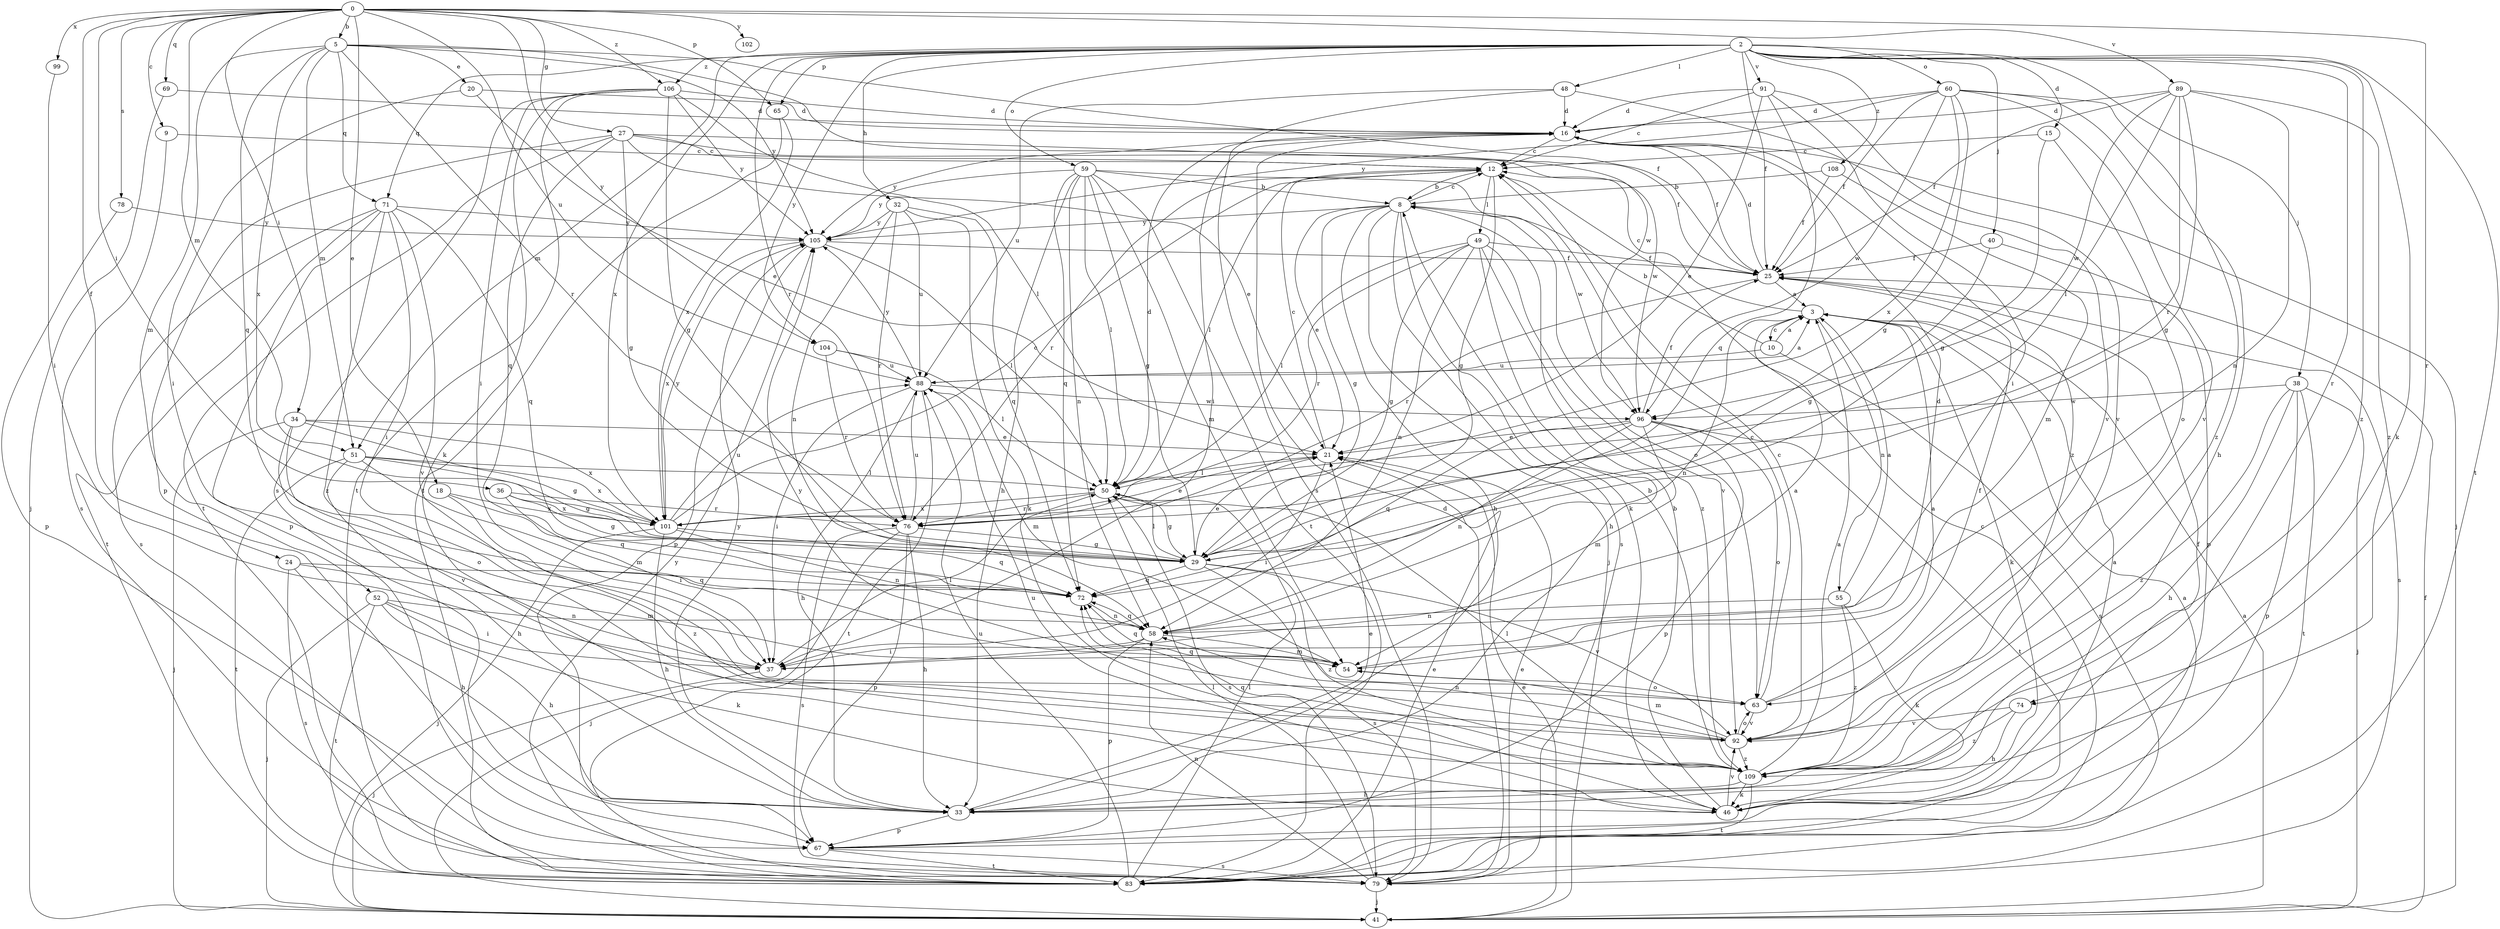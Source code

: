 strict digraph  {
0;
2;
3;
5;
8;
9;
10;
12;
15;
16;
18;
20;
21;
24;
25;
27;
29;
32;
33;
34;
36;
37;
38;
40;
41;
46;
48;
49;
50;
51;
52;
54;
55;
58;
59;
60;
63;
65;
67;
69;
71;
72;
74;
76;
78;
79;
83;
88;
89;
91;
92;
96;
99;
101;
102;
104;
105;
106;
108;
109;
0 -> 5  [label=b];
0 -> 9  [label=c];
0 -> 18  [label=e];
0 -> 24  [label=f];
0 -> 27  [label=g];
0 -> 34  [label=i];
0 -> 36  [label=i];
0 -> 51  [label=m];
0 -> 65  [label=p];
0 -> 69  [label=q];
0 -> 74  [label=r];
0 -> 78  [label=s];
0 -> 88  [label=u];
0 -> 89  [label=v];
0 -> 99  [label=x];
0 -> 102  [label=y];
0 -> 104  [label=y];
0 -> 106  [label=z];
2 -> 15  [label=d];
2 -> 25  [label=f];
2 -> 32  [label=h];
2 -> 38  [label=j];
2 -> 40  [label=j];
2 -> 46  [label=k];
2 -> 48  [label=l];
2 -> 51  [label=m];
2 -> 59  [label=o];
2 -> 60  [label=o];
2 -> 65  [label=p];
2 -> 71  [label=q];
2 -> 74  [label=r];
2 -> 76  [label=r];
2 -> 83  [label=t];
2 -> 91  [label=v];
2 -> 101  [label=x];
2 -> 104  [label=y];
2 -> 106  [label=z];
2 -> 108  [label=z];
2 -> 109  [label=z];
3 -> 10  [label=c];
3 -> 12  [label=c];
3 -> 46  [label=k];
3 -> 55  [label=n];
3 -> 58  [label=n];
5 -> 20  [label=e];
5 -> 25  [label=f];
5 -> 51  [label=m];
5 -> 52  [label=m];
5 -> 71  [label=q];
5 -> 72  [label=q];
5 -> 76  [label=r];
5 -> 96  [label=w];
5 -> 101  [label=x];
5 -> 105  [label=y];
8 -> 12  [label=c];
8 -> 21  [label=e];
8 -> 29  [label=g];
8 -> 33  [label=h];
8 -> 41  [label=j];
8 -> 46  [label=k];
8 -> 63  [label=o];
8 -> 79  [label=s];
8 -> 105  [label=y];
9 -> 12  [label=c];
9 -> 79  [label=s];
10 -> 3  [label=a];
10 -> 8  [label=b];
10 -> 79  [label=s];
10 -> 88  [label=u];
12 -> 8  [label=b];
12 -> 29  [label=g];
12 -> 49  [label=l];
12 -> 50  [label=l];
12 -> 76  [label=r];
15 -> 12  [label=c];
15 -> 29  [label=g];
15 -> 63  [label=o];
16 -> 12  [label=c];
16 -> 25  [label=f];
16 -> 37  [label=i];
16 -> 41  [label=j];
16 -> 105  [label=y];
16 -> 109  [label=z];
18 -> 72  [label=q];
18 -> 101  [label=x];
18 -> 109  [label=z];
20 -> 16  [label=d];
20 -> 21  [label=e];
20 -> 37  [label=i];
21 -> 12  [label=c];
21 -> 37  [label=i];
21 -> 50  [label=l];
24 -> 33  [label=h];
24 -> 54  [label=m];
24 -> 72  [label=q];
24 -> 79  [label=s];
25 -> 3  [label=a];
25 -> 16  [label=d];
25 -> 76  [label=r];
25 -> 79  [label=s];
27 -> 12  [label=c];
27 -> 21  [label=e];
27 -> 25  [label=f];
27 -> 29  [label=g];
27 -> 67  [label=p];
27 -> 72  [label=q];
27 -> 83  [label=t];
27 -> 96  [label=w];
29 -> 21  [label=e];
29 -> 50  [label=l];
29 -> 72  [label=q];
29 -> 79  [label=s];
29 -> 92  [label=v];
29 -> 109  [label=z];
32 -> 46  [label=k];
32 -> 58  [label=n];
32 -> 72  [label=q];
32 -> 76  [label=r];
32 -> 88  [label=u];
32 -> 105  [label=y];
33 -> 21  [label=e];
33 -> 67  [label=p];
33 -> 105  [label=y];
34 -> 21  [label=e];
34 -> 29  [label=g];
34 -> 41  [label=j];
34 -> 63  [label=o];
34 -> 92  [label=v];
34 -> 101  [label=x];
36 -> 29  [label=g];
36 -> 37  [label=i];
36 -> 76  [label=r];
36 -> 101  [label=x];
37 -> 3  [label=a];
37 -> 41  [label=j];
37 -> 50  [label=l];
38 -> 33  [label=h];
38 -> 41  [label=j];
38 -> 67  [label=p];
38 -> 83  [label=t];
38 -> 96  [label=w];
38 -> 109  [label=z];
40 -> 25  [label=f];
40 -> 29  [label=g];
40 -> 67  [label=p];
41 -> 3  [label=a];
41 -> 21  [label=e];
41 -> 25  [label=f];
46 -> 3  [label=a];
46 -> 8  [label=b];
46 -> 25  [label=f];
46 -> 88  [label=u];
46 -> 92  [label=v];
48 -> 16  [label=d];
48 -> 79  [label=s];
48 -> 88  [label=u];
48 -> 92  [label=v];
49 -> 25  [label=f];
49 -> 29  [label=g];
49 -> 33  [label=h];
49 -> 50  [label=l];
49 -> 58  [label=n];
49 -> 76  [label=r];
49 -> 92  [label=v];
49 -> 109  [label=z];
50 -> 16  [label=d];
50 -> 29  [label=g];
50 -> 76  [label=r];
50 -> 79  [label=s];
50 -> 101  [label=x];
51 -> 29  [label=g];
51 -> 33  [label=h];
51 -> 50  [label=l];
51 -> 54  [label=m];
51 -> 83  [label=t];
51 -> 101  [label=x];
52 -> 33  [label=h];
52 -> 37  [label=i];
52 -> 41  [label=j];
52 -> 46  [label=k];
52 -> 58  [label=n];
52 -> 83  [label=t];
54 -> 16  [label=d];
54 -> 63  [label=o];
54 -> 72  [label=q];
55 -> 3  [label=a];
55 -> 46  [label=k];
55 -> 58  [label=n];
55 -> 109  [label=z];
58 -> 37  [label=i];
58 -> 54  [label=m];
58 -> 67  [label=p];
58 -> 72  [label=q];
59 -> 8  [label=b];
59 -> 29  [label=g];
59 -> 33  [label=h];
59 -> 50  [label=l];
59 -> 54  [label=m];
59 -> 58  [label=n];
59 -> 72  [label=q];
59 -> 83  [label=t];
59 -> 96  [label=w];
59 -> 105  [label=y];
60 -> 16  [label=d];
60 -> 25  [label=f];
60 -> 29  [label=g];
60 -> 33  [label=h];
60 -> 92  [label=v];
60 -> 96  [label=w];
60 -> 101  [label=x];
60 -> 105  [label=y];
60 -> 109  [label=z];
63 -> 3  [label=a];
63 -> 12  [label=c];
63 -> 25  [label=f];
63 -> 72  [label=q];
63 -> 92  [label=v];
65 -> 83  [label=t];
65 -> 101  [label=x];
67 -> 79  [label=s];
67 -> 83  [label=t];
69 -> 16  [label=d];
69 -> 41  [label=j];
71 -> 37  [label=i];
71 -> 67  [label=p];
71 -> 72  [label=q];
71 -> 79  [label=s];
71 -> 83  [label=t];
71 -> 92  [label=v];
71 -> 105  [label=y];
71 -> 109  [label=z];
72 -> 58  [label=n];
74 -> 33  [label=h];
74 -> 92  [label=v];
74 -> 109  [label=z];
76 -> 29  [label=g];
76 -> 33  [label=h];
76 -> 41  [label=j];
76 -> 67  [label=p];
76 -> 79  [label=s];
76 -> 88  [label=u];
78 -> 67  [label=p];
78 -> 105  [label=y];
79 -> 16  [label=d];
79 -> 21  [label=e];
79 -> 41  [label=j];
79 -> 50  [label=l];
79 -> 58  [label=n];
83 -> 3  [label=a];
83 -> 12  [label=c];
83 -> 21  [label=e];
83 -> 50  [label=l];
83 -> 88  [label=u];
83 -> 105  [label=y];
88 -> 3  [label=a];
88 -> 33  [label=h];
88 -> 37  [label=i];
88 -> 54  [label=m];
88 -> 83  [label=t];
88 -> 96  [label=w];
88 -> 105  [label=y];
89 -> 16  [label=d];
89 -> 25  [label=f];
89 -> 29  [label=g];
89 -> 50  [label=l];
89 -> 58  [label=n];
89 -> 76  [label=r];
89 -> 96  [label=w];
89 -> 109  [label=z];
91 -> 12  [label=c];
91 -> 16  [label=d];
91 -> 21  [label=e];
91 -> 37  [label=i];
91 -> 72  [label=q];
91 -> 92  [label=v];
92 -> 12  [label=c];
92 -> 54  [label=m];
92 -> 58  [label=n];
92 -> 63  [label=o];
92 -> 105  [label=y];
92 -> 109  [label=z];
96 -> 21  [label=e];
96 -> 25  [label=f];
96 -> 54  [label=m];
96 -> 58  [label=n];
96 -> 63  [label=o];
96 -> 67  [label=p];
96 -> 72  [label=q];
96 -> 83  [label=t];
99 -> 37  [label=i];
101 -> 12  [label=c];
101 -> 21  [label=e];
101 -> 33  [label=h];
101 -> 41  [label=j];
101 -> 58  [label=n];
101 -> 72  [label=q];
101 -> 88  [label=u];
101 -> 105  [label=y];
104 -> 50  [label=l];
104 -> 76  [label=r];
104 -> 88  [label=u];
105 -> 25  [label=f];
105 -> 50  [label=l];
105 -> 67  [label=p];
105 -> 101  [label=x];
106 -> 16  [label=d];
106 -> 29  [label=g];
106 -> 37  [label=i];
106 -> 46  [label=k];
106 -> 50  [label=l];
106 -> 79  [label=s];
106 -> 83  [label=t];
106 -> 105  [label=y];
108 -> 8  [label=b];
108 -> 25  [label=f];
108 -> 54  [label=m];
109 -> 3  [label=a];
109 -> 8  [label=b];
109 -> 33  [label=h];
109 -> 46  [label=k];
109 -> 50  [label=l];
109 -> 72  [label=q];
109 -> 83  [label=t];
}
